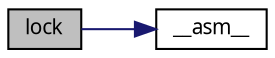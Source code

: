 digraph G
{
  edge [fontname="FreeSans.ttf",fontsize=10,labelfontname="FreeSans.ttf",labelfontsize=10];
  node [fontname="FreeSans.ttf",fontsize=10,shape=record];
  rankdir=LR;
  Node1 [label="lock",height=0.2,width=0.4,color="black", fillcolor="grey75", style="filled" fontcolor="black"];
  Node1 -> Node2 [color="midnightblue",fontsize=10,style="solid"];
  Node2 [label="__asm__",height=0.2,width=0.4,color="black", fillcolor="white", style="filled",URL="$regs_8h.html#b1b104e72affb247e036289d0fc18ac7"];
}
